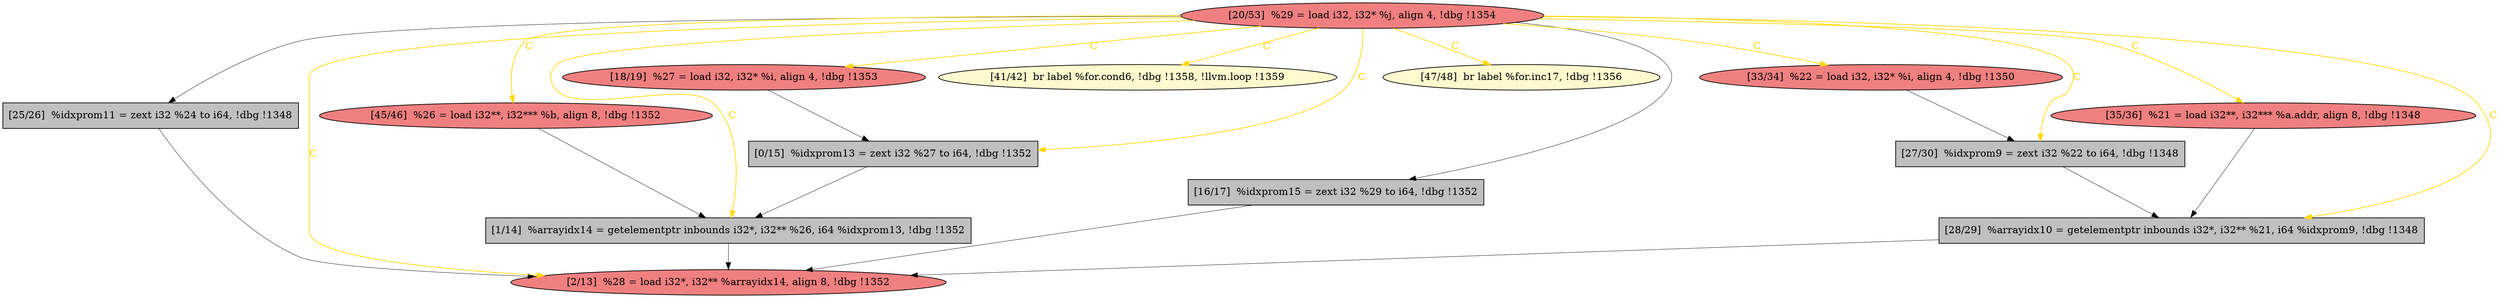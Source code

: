 
digraph G {


node1057 [fillcolor=lightcoral,label="[18/19]  %27 = load i32, i32* %i, align 4, !dbg !1353",shape=ellipse,style=filled ]
node1056 [fillcolor=grey,label="[25/26]  %idxprom11 = zext i32 %24 to i64, !dbg !1348",shape=rectangle,style=filled ]
node1054 [fillcolor=lightcoral,label="[2/13]  %28 = load i32*, i32** %arrayidx14, align 8, !dbg !1352",shape=ellipse,style=filled ]
node1052 [fillcolor=grey,label="[1/14]  %arrayidx14 = getelementptr inbounds i32*, i32** %26, i64 %idxprom13, !dbg !1352",shape=rectangle,style=filled ]
node1051 [fillcolor=grey,label="[27/30]  %idxprom9 = zext i32 %22 to i64, !dbg !1348",shape=rectangle,style=filled ]
node1046 [fillcolor=lemonchiffon,label="[41/42]  br label %for.cond6, !dbg !1358, !llvm.loop !1359",shape=ellipse,style=filled ]
node1055 [fillcolor=grey,label="[16/17]  %idxprom15 = zext i32 %29 to i64, !dbg !1352",shape=rectangle,style=filled ]
node1050 [fillcolor=lemonchiffon,label="[47/48]  br label %for.inc17, !dbg !1356",shape=ellipse,style=filled ]
node1045 [fillcolor=lightcoral,label="[33/34]  %22 = load i32, i32* %i, align 4, !dbg !1350",shape=ellipse,style=filled ]
node1047 [fillcolor=lightcoral,label="[20/53]  %29 = load i32, i32* %j, align 4, !dbg !1354",shape=ellipse,style=filled ]
node1053 [fillcolor=grey,label="[0/15]  %idxprom13 = zext i32 %27 to i64, !dbg !1352",shape=rectangle,style=filled ]
node1048 [fillcolor=lightcoral,label="[35/36]  %21 = load i32**, i32*** %a.addr, align 8, !dbg !1348",shape=ellipse,style=filled ]
node1058 [fillcolor=grey,label="[28/29]  %arrayidx10 = getelementptr inbounds i32*, i32** %21, i64 %idxprom9, !dbg !1348",shape=rectangle,style=filled ]
node1049 [fillcolor=lightcoral,label="[45/46]  %26 = load i32**, i32*** %b, align 8, !dbg !1352",shape=ellipse,style=filled ]

node1047->node1049 [style=solid,color=gold,label="C",penwidth=1.0,fontcolor=gold ]
node1047->node1053 [style=solid,color=gold,label="C",penwidth=1.0,fontcolor=gold ]
node1047->node1054 [style=solid,color=gold,label="C",penwidth=1.0,fontcolor=gold ]
node1047->node1052 [style=solid,color=gold,label="C",penwidth=1.0,fontcolor=gold ]
node1056->node1054 [style=solid,color=black,label="",penwidth=0.5,fontcolor=black ]
node1047->node1058 [style=solid,color=gold,label="C",penwidth=1.0,fontcolor=gold ]
node1051->node1058 [style=solid,color=black,label="",penwidth=0.5,fontcolor=black ]
node1047->node1057 [style=solid,color=gold,label="C",penwidth=1.0,fontcolor=gold ]
node1045->node1051 [style=solid,color=black,label="",penwidth=0.5,fontcolor=black ]
node1052->node1054 [style=solid,color=black,label="",penwidth=0.5,fontcolor=black ]
node1047->node1056 [style=solid,color=black,label="",penwidth=0.5,fontcolor=black ]
node1047->node1048 [style=solid,color=gold,label="C",penwidth=1.0,fontcolor=gold ]
node1047->node1051 [style=solid,color=gold,label="C",penwidth=1.0,fontcolor=gold ]
node1047->node1045 [style=solid,color=gold,label="C",penwidth=1.0,fontcolor=gold ]
node1047->node1046 [style=solid,color=gold,label="C",penwidth=1.0,fontcolor=gold ]
node1057->node1053 [style=solid,color=black,label="",penwidth=0.5,fontcolor=black ]
node1058->node1054 [style=solid,color=black,label="",penwidth=0.5,fontcolor=black ]
node1047->node1055 [style=solid,color=black,label="",penwidth=0.5,fontcolor=black ]
node1053->node1052 [style=solid,color=black,label="",penwidth=0.5,fontcolor=black ]
node1047->node1050 [style=solid,color=gold,label="C",penwidth=1.0,fontcolor=gold ]
node1048->node1058 [style=solid,color=black,label="",penwidth=0.5,fontcolor=black ]
node1055->node1054 [style=solid,color=black,label="",penwidth=0.5,fontcolor=black ]
node1049->node1052 [style=solid,color=black,label="",penwidth=0.5,fontcolor=black ]


}

